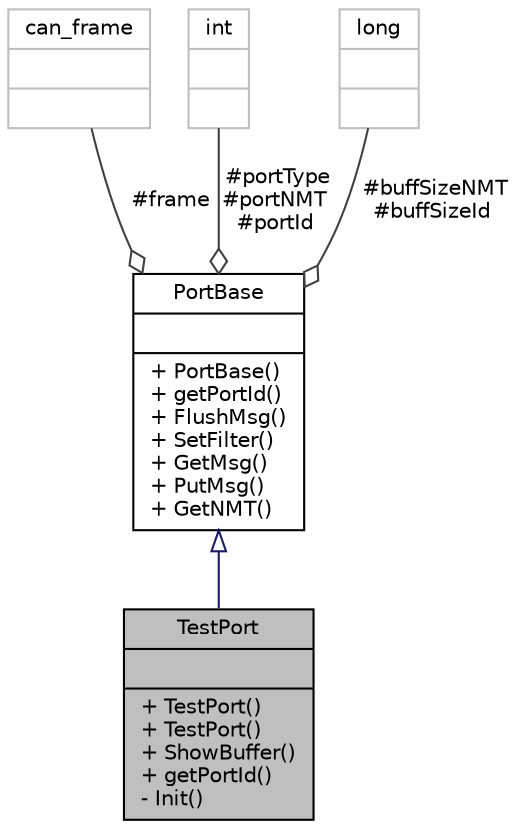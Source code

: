 digraph "TestPort"
{
  bgcolor="transparent";
  edge [fontname="Helvetica",fontsize="10",labelfontname="Helvetica",labelfontsize="10"];
  node [fontname="Helvetica",fontsize="10",shape=record];
  Node1 [label="{TestPort\n||+ TestPort()\l+ TestPort()\l+ ShowBuffer()\l+ getPortId()\l- Init()\l}",height=0.2,width=0.4,color="black", fillcolor="grey75", style="filled", fontcolor="black"];
  Node2 -> Node1 [dir="back",color="midnightblue",fontsize="10",style="solid",arrowtail="onormal",fontname="Helvetica"];
  Node2 [label="{PortBase\n||+ PortBase()\l+ getPortId()\l+ FlushMsg()\l+ SetFilter()\l+ GetMsg()\l+ PutMsg()\l+ GetNMT()\l}",height=0.2,width=0.4,color="black",URL="$classPortBase.html"];
  Node3 -> Node2 [color="grey25",fontsize="10",style="solid",label=" #frame" ,arrowhead="odiamond",fontname="Helvetica"];
  Node3 [label="{can_frame\n||}",height=0.2,width=0.4,color="grey75"];
  Node4 -> Node2 [color="grey25",fontsize="10",style="solid",label=" #portType\n#portNMT\n#portId" ,arrowhead="odiamond",fontname="Helvetica"];
  Node4 [label="{int\n||}",height=0.2,width=0.4,color="grey75"];
  Node5 -> Node2 [color="grey25",fontsize="10",style="solid",label=" #buffSizeNMT\n#buffSizeId" ,arrowhead="odiamond",fontname="Helvetica"];
  Node5 [label="{long\n||}",height=0.2,width=0.4,color="grey75"];
}

